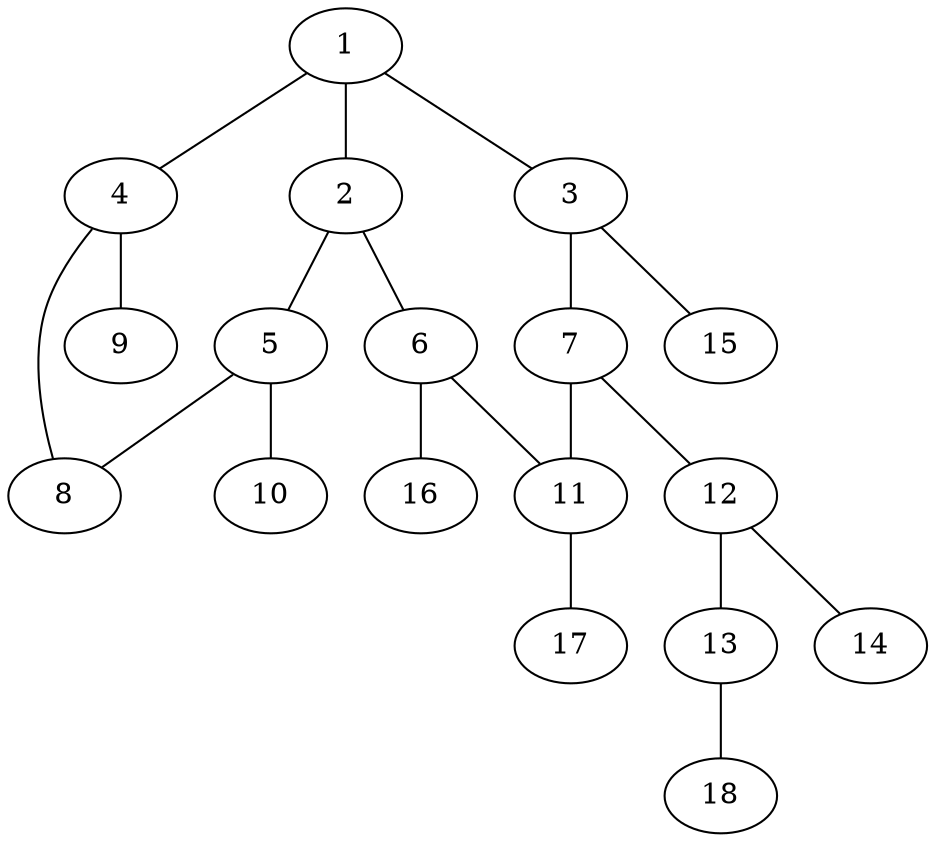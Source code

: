graph molecule_2071 {
	1	 [chem=C];
	2	 [chem=C];
	1 -- 2	 [valence=2];
	3	 [chem=C];
	1 -- 3	 [valence=1];
	4	 [chem=C];
	1 -- 4	 [valence=1];
	5	 [chem=C];
	2 -- 5	 [valence=1];
	6	 [chem=C];
	2 -- 6	 [valence=1];
	7	 [chem=C];
	3 -- 7	 [valence=2];
	15	 [chem=H];
	3 -- 15	 [valence=1];
	8	 [chem=O];
	4 -- 8	 [valence=1];
	9	 [chem=O];
	4 -- 9	 [valence=2];
	5 -- 8	 [valence=1];
	10	 [chem=O];
	5 -- 10	 [valence=2];
	11	 [chem=C];
	6 -- 11	 [valence=2];
	16	 [chem=H];
	6 -- 16	 [valence=1];
	7 -- 11	 [valence=1];
	12	 [chem=C];
	7 -- 12	 [valence=1];
	17	 [chem=H];
	11 -- 17	 [valence=1];
	13	 [chem=O];
	12 -- 13	 [valence=1];
	14	 [chem=O];
	12 -- 14	 [valence=2];
	18	 [chem=H];
	13 -- 18	 [valence=1];
}
